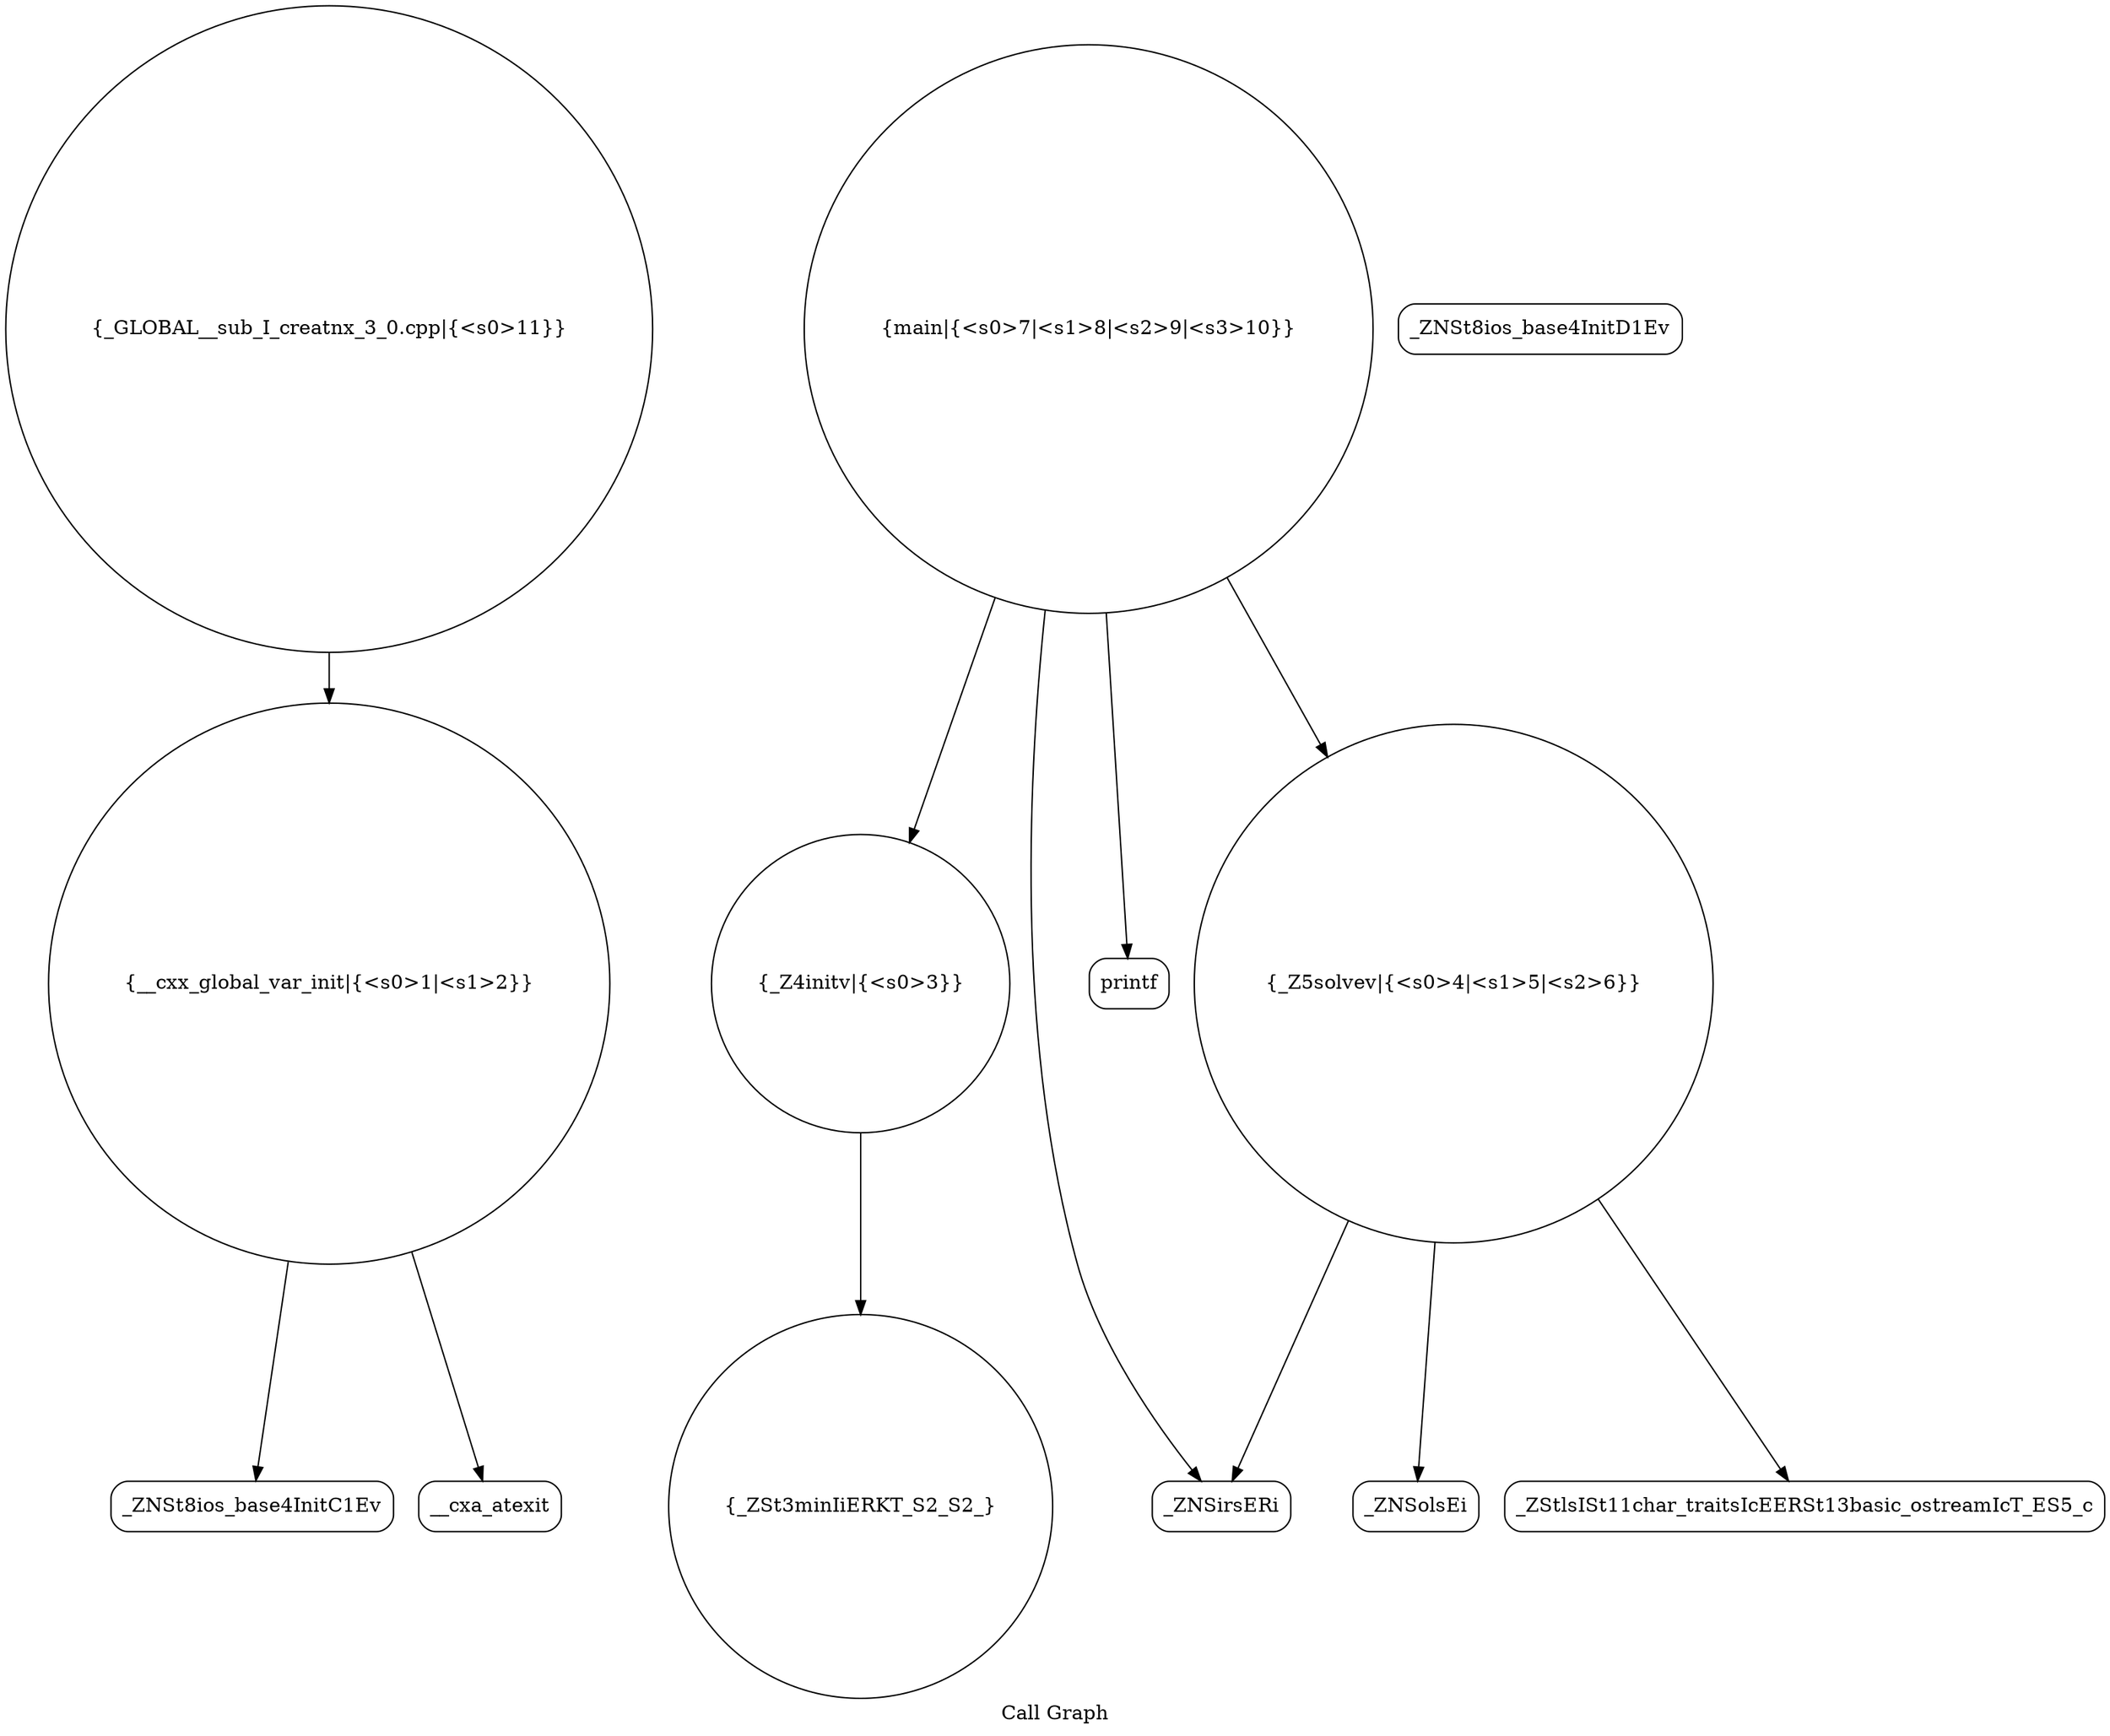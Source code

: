 digraph "Call Graph" {
	label="Call Graph";

	Node0x55c7c1e2b620 [shape=record,shape=circle,label="{__cxx_global_var_init|{<s0>1|<s1>2}}"];
	Node0x55c7c1e2b620:s0 -> Node0x55c7c1e2bab0[color=black];
	Node0x55c7c1e2b620:s1 -> Node0x55c7c1e2bbb0[color=black];
	Node0x55c7c1e2bdb0 [shape=record,shape=Mrecord,label="{_ZNSirsERi}"];
	Node0x55c7c1e2bb30 [shape=record,shape=Mrecord,label="{_ZNSt8ios_base4InitD1Ev}"];
	Node0x55c7c1e2beb0 [shape=record,shape=Mrecord,label="{_ZNSolsEi}"];
	Node0x55c7c1e2bc30 [shape=record,shape=circle,label="{_Z4initv|{<s0>3}}"];
	Node0x55c7c1e2bc30:s0 -> Node0x55c7c1e2bcb0[color=black];
	Node0x55c7c1e2bfb0 [shape=record,shape=Mrecord,label="{printf}"];
	Node0x55c7c1e2bd30 [shape=record,shape=circle,label="{_Z5solvev|{<s0>4|<s1>5|<s2>6}}"];
	Node0x55c7c1e2bd30:s0 -> Node0x55c7c1e2bdb0[color=black];
	Node0x55c7c1e2bd30:s1 -> Node0x55c7c1e2beb0[color=black];
	Node0x55c7c1e2bd30:s2 -> Node0x55c7c1e2be30[color=black];
	Node0x55c7c1e2bab0 [shape=record,shape=Mrecord,label="{_ZNSt8ios_base4InitC1Ev}"];
	Node0x55c7c1e2be30 [shape=record,shape=Mrecord,label="{_ZStlsISt11char_traitsIcEERSt13basic_ostreamIcT_ES5_c}"];
	Node0x55c7c1e2bbb0 [shape=record,shape=Mrecord,label="{__cxa_atexit}"];
	Node0x55c7c1e2bf30 [shape=record,shape=circle,label="{main|{<s0>7|<s1>8|<s2>9|<s3>10}}"];
	Node0x55c7c1e2bf30:s0 -> Node0x55c7c1e2bc30[color=black];
	Node0x55c7c1e2bf30:s1 -> Node0x55c7c1e2bdb0[color=black];
	Node0x55c7c1e2bf30:s2 -> Node0x55c7c1e2bfb0[color=black];
	Node0x55c7c1e2bf30:s3 -> Node0x55c7c1e2bd30[color=black];
	Node0x55c7c1e2bcb0 [shape=record,shape=circle,label="{_ZSt3minIiERKT_S2_S2_}"];
	Node0x55c7c1e2c030 [shape=record,shape=circle,label="{_GLOBAL__sub_I_creatnx_3_0.cpp|{<s0>11}}"];
	Node0x55c7c1e2c030:s0 -> Node0x55c7c1e2b620[color=black];
}
